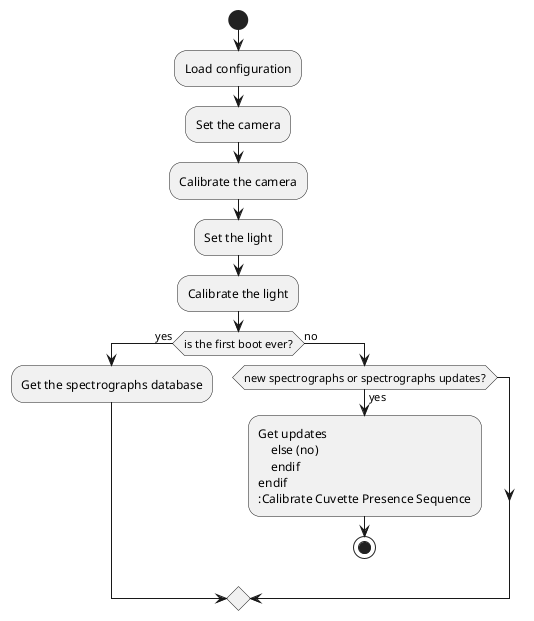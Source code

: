 @startuml Boot activity
start
:Load configuration;
:Set the camera;
:Calibrate the camera;
:Set the light;
:Calibrate the light;
if (is the first boot ever?) then (yes)
    :Get the spectrographs database;
else (no)
    if (new spectrographs or spectrographs updates?) then (yes)
        :Get updates
    else (no)
    endif
endif
:Calibrate Cuvette Presence Sequence;
stop
@enduml